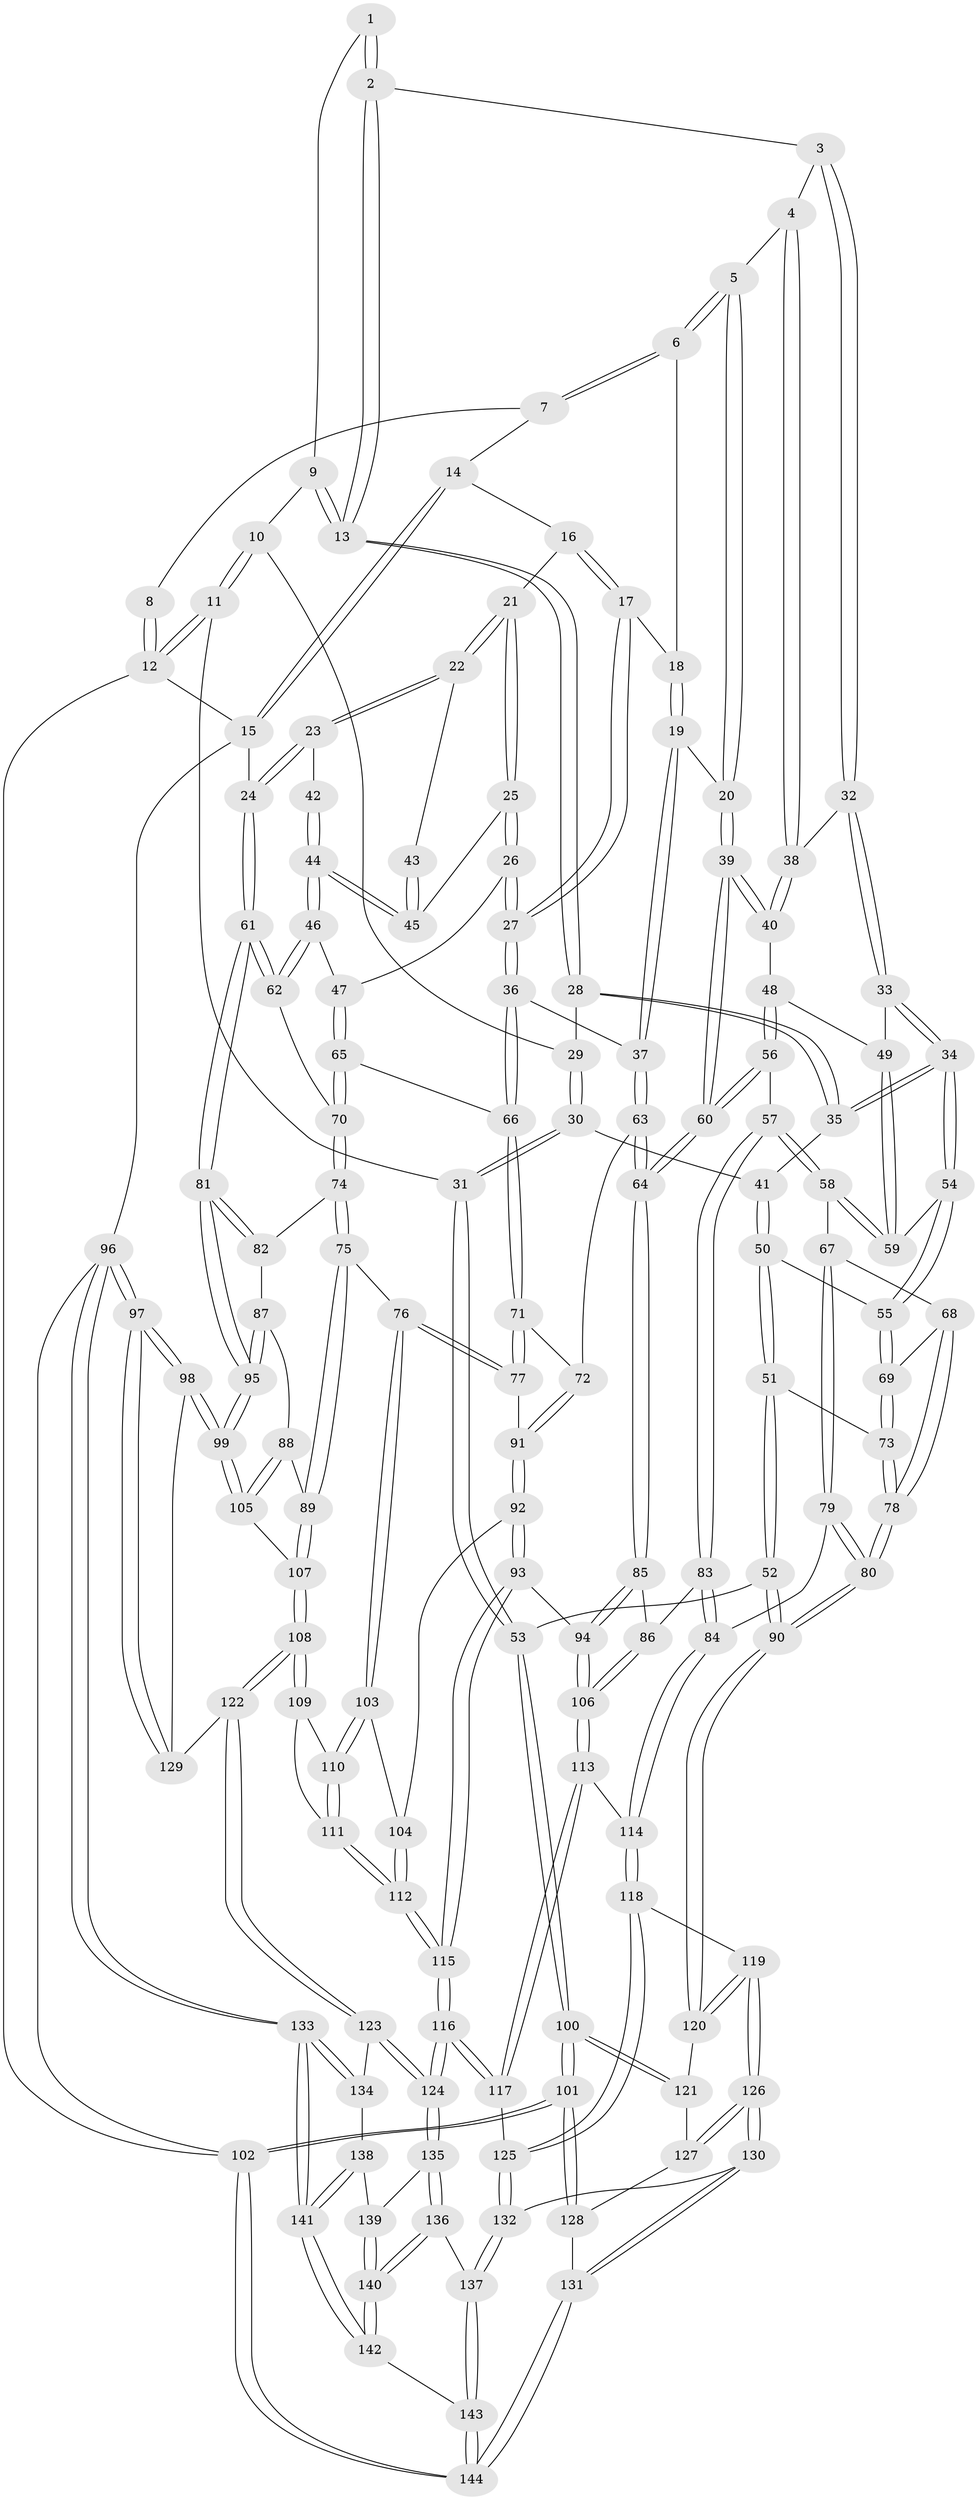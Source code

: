 // coarse degree distribution, {3: 0.11235955056179775, 4: 0.47191011235955055, 5: 0.2696629213483146, 6: 0.1348314606741573, 2: 0.011235955056179775}
// Generated by graph-tools (version 1.1) at 2025/52/02/27/25 19:52:43]
// undirected, 144 vertices, 357 edges
graph export_dot {
graph [start="1"]
  node [color=gray90,style=filled];
  1 [pos="+0.18852112228720846+0"];
  2 [pos="+0.29928894207129764+0.11212022169815014"];
  3 [pos="+0.34554453371606164+0.1264256773504697"];
  4 [pos="+0.3665766423958121+0.1281499889339253"];
  5 [pos="+0.47909921165984715+0.02909186588430426"];
  6 [pos="+0.5292307550369377+0"];
  7 [pos="+0.5482903261169054+0"];
  8 [pos="+0.18075106381396563+0"];
  9 [pos="+0.1526244742600858+0.04342540456115726"];
  10 [pos="+0.042294334284292745+0.11923870398397218"];
  11 [pos="+0+0"];
  12 [pos="+0+0"];
  13 [pos="+0.20461879900161378+0.15396163132982996"];
  14 [pos="+0.6747970998350117+0"];
  15 [pos="+1+0"];
  16 [pos="+0.7576424181479883+0.08768784471569709"];
  17 [pos="+0.7033081668110519+0.15681373653766992"];
  18 [pos="+0.6154095093912239+0.09841648693380854"];
  19 [pos="+0.5669048353587466+0.25514749800332454"];
  20 [pos="+0.5584183531982035+0.2543552005997883"];
  21 [pos="+0.8196556193260774+0.11583871637396015"];
  22 [pos="+1+0.07933718332859886"];
  23 [pos="+1+0.028267635011571975"];
  24 [pos="+1+0"];
  25 [pos="+0.8165507221057876+0.2562374642786253"];
  26 [pos="+0.8095287420772732+0.26229133601915733"];
  27 [pos="+0.6778918572361297+0.2746465264806217"];
  28 [pos="+0.19184036880529753+0.1736243579387586"];
  29 [pos="+0.05754802990585593+0.13231130668788318"];
  30 [pos="+0.08506626425958667+0.2710594117485625"];
  31 [pos="+0+0.3592135714453582"];
  32 [pos="+0.2815680358681719+0.2527175733345849"];
  33 [pos="+0.22268835329195186+0.2857635739703787"];
  34 [pos="+0.22264839565768418+0.2857769942317963"];
  35 [pos="+0.18570471535527736+0.2604062906426194"];
  36 [pos="+0.672224979684823+0.2792498673663592"];
  37 [pos="+0.6615042103715288+0.28454483109698264"];
  38 [pos="+0.4124961989398847+0.2503327214770238"];
  39 [pos="+0.5218187828115545+0.27008578977047676"];
  40 [pos="+0.4250648511373412+0.26734498107257076"];
  41 [pos="+0.14710999423075485+0.2756210018639297"];
  42 [pos="+0.9230462464105262+0.2727317628126937"];
  43 [pos="+0.8817352195721612+0.231418972768152"];
  44 [pos="+0.9470628077161232+0.3323868528832393"];
  45 [pos="+0.8482291829688399+0.24936535886001615"];
  46 [pos="+0.95395004455715+0.3408854821130623"];
  47 [pos="+0.8463928421948661+0.34265749030700327"];
  48 [pos="+0.4185837524468941+0.27765220386811984"];
  49 [pos="+0.3648054514216616+0.3014513047024911"];
  50 [pos="+0.12553776187598992+0.37219540799838974"];
  51 [pos="+0.0896534536817008+0.43879731859571264"];
  52 [pos="+0.009857781035293747+0.4730394709444426"];
  53 [pos="+0+0.4576432943405086"];
  54 [pos="+0.22640335120854788+0.29613130489334594"];
  55 [pos="+0.21159551998810744+0.3884980897627367"];
  56 [pos="+0.3982343858273776+0.41267041340249133"];
  57 [pos="+0.3321826308522565+0.43263421792632134"];
  58 [pos="+0.3281875255542202+0.4300368405366651"];
  59 [pos="+0.3044940869734782+0.3630663543886593"];
  60 [pos="+0.49533753900192684+0.46344039879540977"];
  61 [pos="+1+0.3386571578991714"];
  62 [pos="+1+0.36414822194636015"];
  63 [pos="+0.6506570797744996+0.41121656628637954"];
  64 [pos="+0.5102158615359972+0.48474657119078207"];
  65 [pos="+0.8330888037240709+0.39051714254368536"];
  66 [pos="+0.8032547063718422+0.40285683760040125"];
  67 [pos="+0.2579204892251716+0.4341366903282963"];
  68 [pos="+0.2490620213825559+0.433907039764627"];
  69 [pos="+0.21362360906028172+0.41045036003482055"];
  70 [pos="+0.8993450149315355+0.44257023397077044"];
  71 [pos="+0.7500745933450067+0.48753672866771564"];
  72 [pos="+0.6824127476613137+0.44708893040309244"];
  73 [pos="+0.15316677282924815+0.44562626984413345"];
  74 [pos="+0.8960627509431577+0.4580981078876305"];
  75 [pos="+0.8254977663607059+0.5585589518902666"];
  76 [pos="+0.7885342336919127+0.5528829235691904"];
  77 [pos="+0.7751834749833818+0.5366199280074008"];
  78 [pos="+0.20868885534295026+0.5227222237703678"];
  79 [pos="+0.2657224155844492+0.6074558279402305"];
  80 [pos="+0.22165853136071148+0.6093809146650617"];
  81 [pos="+1+0.48442296209347274"];
  82 [pos="+0.9359233916459502+0.48859183043114796"];
  83 [pos="+0.32645903849576596+0.5695871252723518"];
  84 [pos="+0.26903155877450846+0.6074280414671084"];
  85 [pos="+0.5094915070649372+0.49409682571653935"];
  86 [pos="+0.39035653646225665+0.5754358414995364"];
  87 [pos="+0.9476471206256104+0.5210725187533294"];
  88 [pos="+0.8787395569895412+0.5790179033222765"];
  89 [pos="+0.8415609096617228+0.5720295794913349"];
  90 [pos="+0.19373599621098342+0.6232776167322107"];
  91 [pos="+0.6250510229261528+0.561469956471769"];
  92 [pos="+0.590525219365076+0.5887256246097942"];
  93 [pos="+0.5782081957037785+0.5929532139252749"];
  94 [pos="+0.5631819382992275+0.5810344467625573"];
  95 [pos="+1+0.5721990245500352"];
  96 [pos="+1+1"];
  97 [pos="+1+1"];
  98 [pos="+1+0.6810718337891625"];
  99 [pos="+1+0.6478590409940447"];
  100 [pos="+0+0.5746831284278293"];
  101 [pos="+0+1"];
  102 [pos="+0+1"];
  103 [pos="+0.7664633348972454+0.5826961620690629"];
  104 [pos="+0.7027468577289864+0.610235454318894"];
  105 [pos="+1+0.6509810121921139"];
  106 [pos="+0.44277219568875104+0.6581139825856502"];
  107 [pos="+0.8576702898913713+0.7462574281248427"];
  108 [pos="+0.8452630773421216+0.7663918100931179"];
  109 [pos="+0.770050503715095+0.7099572262205781"];
  110 [pos="+0.7643268386087939+0.5964696566079392"];
  111 [pos="+0.6924077433593118+0.7100868468577843"];
  112 [pos="+0.6509660018957377+0.7216313471229291"];
  113 [pos="+0.4446200538623871+0.7160414621001533"];
  114 [pos="+0.33829779575627544+0.7193256132573014"];
  115 [pos="+0.601449472821147+0.7515942244502808"];
  116 [pos="+0.5802481511293452+0.8035656480788387"];
  117 [pos="+0.5245350312861684+0.7974053760674319"];
  118 [pos="+0.31136780016131227+0.7872887341905588"];
  119 [pos="+0.2569082881431533+0.8176345741983841"];
  120 [pos="+0.17369711860029105+0.6561569851359986"];
  121 [pos="+0.10084480693674916+0.705926271229682"];
  122 [pos="+0.843091251004507+0.8037804953706443"];
  123 [pos="+0.8428241468727721+0.8042901935260188"];
  124 [pos="+0.5974339064186399+0.8283346445484017"];
  125 [pos="+0.4269404368512109+0.8552119380758757"];
  126 [pos="+0.25131792865330427+0.828458598158536"];
  127 [pos="+0.09462091553441601+0.7433553655500359"];
  128 [pos="+0.08767378270703206+0.7649726906259707"];
  129 [pos="+0.899589762425213+0.8078984831964602"];
  130 [pos="+0.22499518729126403+0.9056743990962063"];
  131 [pos="+0.18803048076110013+0.9400285863327715"];
  132 [pos="+0.3927439213133758+0.9177033946512189"];
  133 [pos="+1+1"];
  134 [pos="+0.8484720078659003+0.8684743750289141"];
  135 [pos="+0.5981412446195145+0.8319643692250988"];
  136 [pos="+0.5826911136888349+0.9004254992284028"];
  137 [pos="+0.4100094216207677+0.9815992269438557"];
  138 [pos="+0.7299071713878362+0.9435993881267739"];
  139 [pos="+0.7218295608242524+0.9383716962746415"];
  140 [pos="+0.5719326159933218+1"];
  141 [pos="+0.8309474179876396+1"];
  142 [pos="+0.5534673861545203+1"];
  143 [pos="+0.42151522853827733+1"];
  144 [pos="+0+1"];
  1 -- 2;
  1 -- 2;
  1 -- 9;
  2 -- 3;
  2 -- 13;
  2 -- 13;
  3 -- 4;
  3 -- 32;
  3 -- 32;
  4 -- 5;
  4 -- 38;
  4 -- 38;
  5 -- 6;
  5 -- 6;
  5 -- 20;
  5 -- 20;
  6 -- 7;
  6 -- 7;
  6 -- 18;
  7 -- 8;
  7 -- 14;
  8 -- 12;
  8 -- 12;
  9 -- 10;
  9 -- 13;
  9 -- 13;
  10 -- 11;
  10 -- 11;
  10 -- 29;
  11 -- 12;
  11 -- 12;
  11 -- 31;
  12 -- 15;
  12 -- 102;
  13 -- 28;
  13 -- 28;
  14 -- 15;
  14 -- 15;
  14 -- 16;
  15 -- 24;
  15 -- 96;
  16 -- 17;
  16 -- 17;
  16 -- 21;
  17 -- 18;
  17 -- 27;
  17 -- 27;
  18 -- 19;
  18 -- 19;
  19 -- 20;
  19 -- 37;
  19 -- 37;
  20 -- 39;
  20 -- 39;
  21 -- 22;
  21 -- 22;
  21 -- 25;
  21 -- 25;
  22 -- 23;
  22 -- 23;
  22 -- 43;
  23 -- 24;
  23 -- 24;
  23 -- 42;
  24 -- 61;
  24 -- 61;
  25 -- 26;
  25 -- 26;
  25 -- 45;
  26 -- 27;
  26 -- 27;
  26 -- 47;
  27 -- 36;
  27 -- 36;
  28 -- 29;
  28 -- 35;
  28 -- 35;
  29 -- 30;
  29 -- 30;
  30 -- 31;
  30 -- 31;
  30 -- 41;
  31 -- 53;
  31 -- 53;
  32 -- 33;
  32 -- 33;
  32 -- 38;
  33 -- 34;
  33 -- 34;
  33 -- 49;
  34 -- 35;
  34 -- 35;
  34 -- 54;
  34 -- 54;
  35 -- 41;
  36 -- 37;
  36 -- 66;
  36 -- 66;
  37 -- 63;
  37 -- 63;
  38 -- 40;
  38 -- 40;
  39 -- 40;
  39 -- 40;
  39 -- 60;
  39 -- 60;
  40 -- 48;
  41 -- 50;
  41 -- 50;
  42 -- 44;
  42 -- 44;
  43 -- 45;
  43 -- 45;
  44 -- 45;
  44 -- 45;
  44 -- 46;
  44 -- 46;
  46 -- 47;
  46 -- 62;
  46 -- 62;
  47 -- 65;
  47 -- 65;
  48 -- 49;
  48 -- 56;
  48 -- 56;
  49 -- 59;
  49 -- 59;
  50 -- 51;
  50 -- 51;
  50 -- 55;
  51 -- 52;
  51 -- 52;
  51 -- 73;
  52 -- 53;
  52 -- 90;
  52 -- 90;
  53 -- 100;
  53 -- 100;
  54 -- 55;
  54 -- 55;
  54 -- 59;
  55 -- 69;
  55 -- 69;
  56 -- 57;
  56 -- 60;
  56 -- 60;
  57 -- 58;
  57 -- 58;
  57 -- 83;
  57 -- 83;
  58 -- 59;
  58 -- 59;
  58 -- 67;
  60 -- 64;
  60 -- 64;
  61 -- 62;
  61 -- 62;
  61 -- 81;
  61 -- 81;
  62 -- 70;
  63 -- 64;
  63 -- 64;
  63 -- 72;
  64 -- 85;
  64 -- 85;
  65 -- 66;
  65 -- 70;
  65 -- 70;
  66 -- 71;
  66 -- 71;
  67 -- 68;
  67 -- 79;
  67 -- 79;
  68 -- 69;
  68 -- 78;
  68 -- 78;
  69 -- 73;
  69 -- 73;
  70 -- 74;
  70 -- 74;
  71 -- 72;
  71 -- 77;
  71 -- 77;
  72 -- 91;
  72 -- 91;
  73 -- 78;
  73 -- 78;
  74 -- 75;
  74 -- 75;
  74 -- 82;
  75 -- 76;
  75 -- 89;
  75 -- 89;
  76 -- 77;
  76 -- 77;
  76 -- 103;
  76 -- 103;
  77 -- 91;
  78 -- 80;
  78 -- 80;
  79 -- 80;
  79 -- 80;
  79 -- 84;
  80 -- 90;
  80 -- 90;
  81 -- 82;
  81 -- 82;
  81 -- 95;
  81 -- 95;
  82 -- 87;
  83 -- 84;
  83 -- 84;
  83 -- 86;
  84 -- 114;
  84 -- 114;
  85 -- 86;
  85 -- 94;
  85 -- 94;
  86 -- 106;
  86 -- 106;
  87 -- 88;
  87 -- 95;
  87 -- 95;
  88 -- 89;
  88 -- 105;
  88 -- 105;
  89 -- 107;
  89 -- 107;
  90 -- 120;
  90 -- 120;
  91 -- 92;
  91 -- 92;
  92 -- 93;
  92 -- 93;
  92 -- 104;
  93 -- 94;
  93 -- 115;
  93 -- 115;
  94 -- 106;
  94 -- 106;
  95 -- 99;
  95 -- 99;
  96 -- 97;
  96 -- 97;
  96 -- 133;
  96 -- 133;
  96 -- 102;
  97 -- 98;
  97 -- 98;
  97 -- 129;
  97 -- 129;
  98 -- 99;
  98 -- 99;
  98 -- 129;
  99 -- 105;
  99 -- 105;
  100 -- 101;
  100 -- 101;
  100 -- 121;
  100 -- 121;
  101 -- 102;
  101 -- 102;
  101 -- 128;
  101 -- 128;
  102 -- 144;
  102 -- 144;
  103 -- 104;
  103 -- 110;
  103 -- 110;
  104 -- 112;
  104 -- 112;
  105 -- 107;
  106 -- 113;
  106 -- 113;
  107 -- 108;
  107 -- 108;
  108 -- 109;
  108 -- 109;
  108 -- 122;
  108 -- 122;
  109 -- 110;
  109 -- 111;
  110 -- 111;
  110 -- 111;
  111 -- 112;
  111 -- 112;
  112 -- 115;
  112 -- 115;
  113 -- 114;
  113 -- 117;
  113 -- 117;
  114 -- 118;
  114 -- 118;
  115 -- 116;
  115 -- 116;
  116 -- 117;
  116 -- 117;
  116 -- 124;
  116 -- 124;
  117 -- 125;
  118 -- 119;
  118 -- 125;
  118 -- 125;
  119 -- 120;
  119 -- 120;
  119 -- 126;
  119 -- 126;
  120 -- 121;
  121 -- 127;
  122 -- 123;
  122 -- 123;
  122 -- 129;
  123 -- 124;
  123 -- 124;
  123 -- 134;
  124 -- 135;
  124 -- 135;
  125 -- 132;
  125 -- 132;
  126 -- 127;
  126 -- 127;
  126 -- 130;
  126 -- 130;
  127 -- 128;
  128 -- 131;
  130 -- 131;
  130 -- 131;
  130 -- 132;
  131 -- 144;
  131 -- 144;
  132 -- 137;
  132 -- 137;
  133 -- 134;
  133 -- 134;
  133 -- 141;
  133 -- 141;
  134 -- 138;
  135 -- 136;
  135 -- 136;
  135 -- 139;
  136 -- 137;
  136 -- 140;
  136 -- 140;
  137 -- 143;
  137 -- 143;
  138 -- 139;
  138 -- 141;
  138 -- 141;
  139 -- 140;
  139 -- 140;
  140 -- 142;
  140 -- 142;
  141 -- 142;
  141 -- 142;
  142 -- 143;
  143 -- 144;
  143 -- 144;
}

